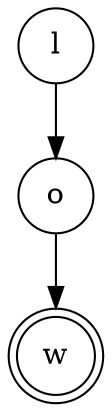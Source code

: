 digraph {   
    node [shape = doublecircle, color = black] w ;
    node [shape = circle];
    node [color= black];
    l -> o -> w;	
}